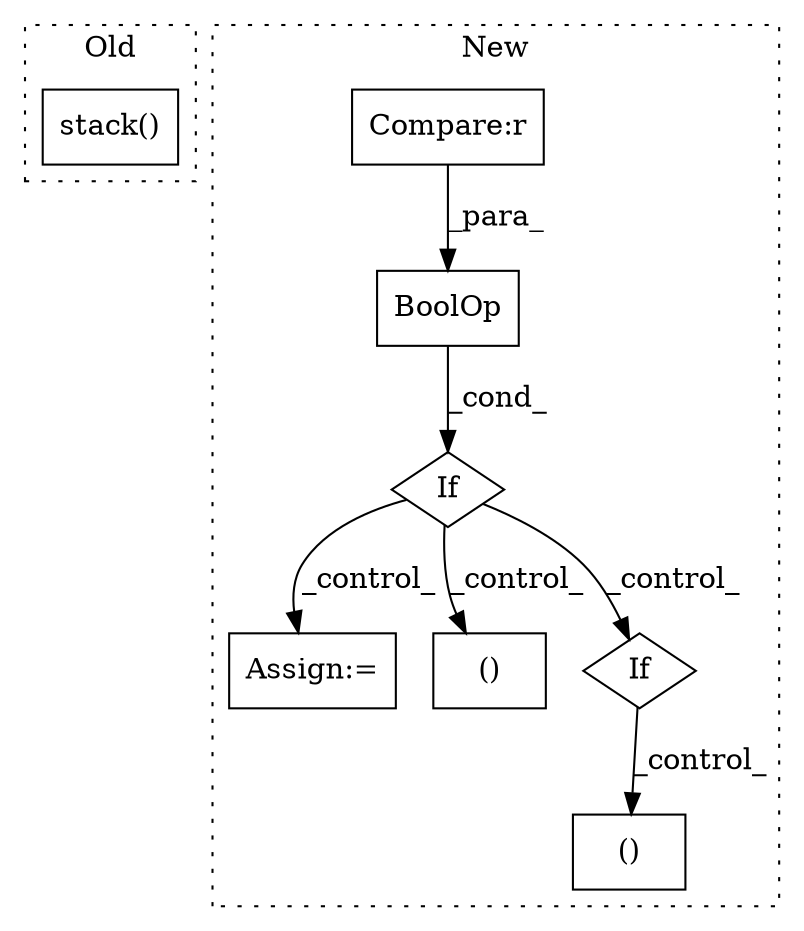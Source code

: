 digraph G {
subgraph cluster0 {
1 [label="stack()" a="75" s="1467,1570" l="9,1" shape="box"];
label = "Old";
style="dotted";
}
subgraph cluster1 {
2 [label="BoolOp" a="72" s="1718" l="77" shape="box"];
3 [label="If" a="96" s="1715" l="3" shape="diamond"];
4 [label="Assign:=" a="68" s="2534" l="4" shape="box"];
5 [label="Compare:r" a="40" s="1758" l="37" shape="box"];
6 [label="()" a="54" s="2059" l="0" shape="box"];
7 [label="If" a="96" s="2370" l="3" shape="diamond"];
8 [label="()" a="54" s="2461" l="0" shape="box"];
label = "New";
style="dotted";
}
2 -> 3 [label="_cond_"];
3 -> 4 [label="_control_"];
3 -> 7 [label="_control_"];
3 -> 6 [label="_control_"];
5 -> 2 [label="_para_"];
7 -> 8 [label="_control_"];
}